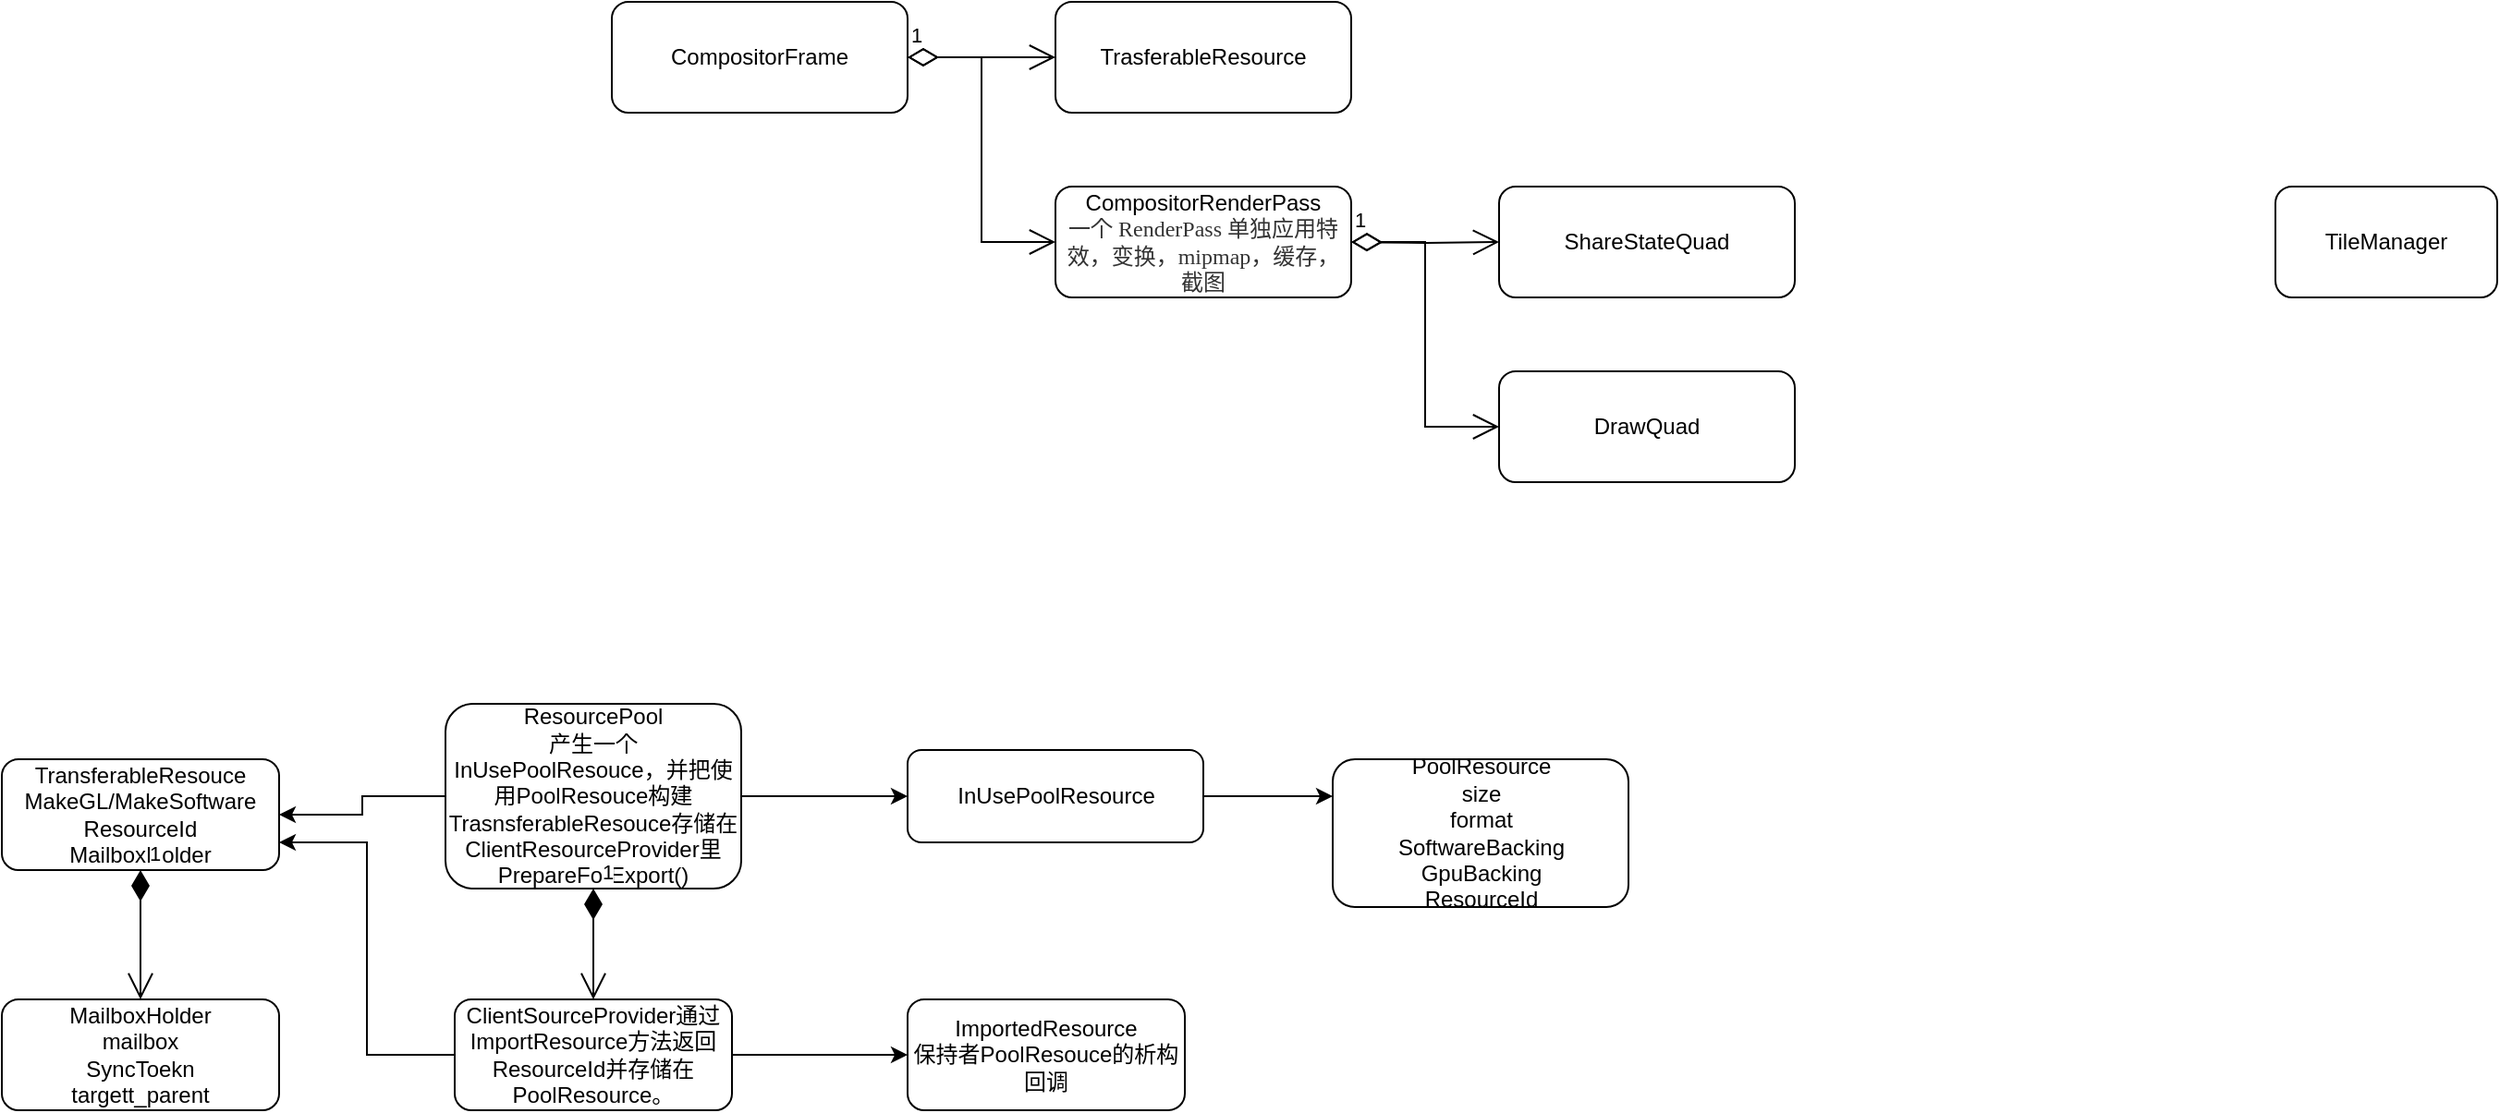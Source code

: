<mxfile version="16.1.2" type="device"><diagram id="JXxfZesouqveijNTOotz" name="第 1 页"><mxGraphModel dx="1102" dy="1025" grid="1" gridSize="10" guides="1" tooltips="1" connect="1" arrows="1" fold="1" page="1" pageScale="1" pageWidth="827" pageHeight="1169" math="0" shadow="0"><root><mxCell id="0"/><mxCell id="1" parent="0"/><mxCell id="rsMXamxBu14diw4I8Dik-1" value="TransferableResouce&lt;br&gt;MakeGL/MakeSoftware&lt;br&gt;ResourceId&lt;br&gt;MailboxHolder" style="rounded=1;whiteSpace=wrap;html=1;" parent="1" vertex="1"><mxGeometry x="30" y="670" width="150" height="60" as="geometry"/></mxCell><mxCell id="rsMXamxBu14diw4I8Dik-2" value="MailboxHolder&lt;br&gt;mailbox&lt;br&gt;SyncToekn&lt;br&gt;targett_parent" style="rounded=1;whiteSpace=wrap;html=1;" parent="1" vertex="1"><mxGeometry x="30" y="800" width="150" height="60" as="geometry"/></mxCell><mxCell id="rsMXamxBu14diw4I8Dik-3" value="1" style="endArrow=open;html=1;endSize=12;startArrow=diamondThin;startSize=14;startFill=1;edgeStyle=orthogonalEdgeStyle;align=left;verticalAlign=bottom;rounded=0;exitX=0.5;exitY=1;exitDx=0;exitDy=0;" parent="1" source="rsMXamxBu14diw4I8Dik-1" edge="1"><mxGeometry x="-1" y="3" relative="1" as="geometry"><mxPoint x="-20" y="930" as="sourcePoint"/><mxPoint x="105" y="800" as="targetPoint"/></mxGeometry></mxCell><mxCell id="rsMXamxBu14diw4I8Dik-8" style="edgeStyle=orthogonalEdgeStyle;rounded=0;orthogonalLoop=1;jettySize=auto;html=1;exitX=1;exitY=0.5;exitDx=0;exitDy=0;entryX=0;entryY=0.5;entryDx=0;entryDy=0;" parent="1" source="rsMXamxBu14diw4I8Dik-4" target="rsMXamxBu14diw4I8Dik-5" edge="1"><mxGeometry relative="1" as="geometry"/></mxCell><mxCell id="rsMXamxBu14diw4I8Dik-13" style="edgeStyle=orthogonalEdgeStyle;rounded=0;orthogonalLoop=1;jettySize=auto;html=1;exitX=0;exitY=0.5;exitDx=0;exitDy=0;entryX=1;entryY=0.5;entryDx=0;entryDy=0;" parent="1" source="rsMXamxBu14diw4I8Dik-4" target="rsMXamxBu14diw4I8Dik-1" edge="1"><mxGeometry relative="1" as="geometry"/></mxCell><mxCell id="rsMXamxBu14diw4I8Dik-4" value="ResourcePool&lt;br&gt;产生一个InUsePoolResouce，并把使用PoolResouce构建TrasnsferableResouce存储在ClientResourceProvider里&lt;br&gt;PrepareForExport()" style="html=1;whiteSpace=wrap;rounded=1;" parent="1" vertex="1"><mxGeometry x="270" y="640" width="160" height="100" as="geometry"/></mxCell><mxCell id="rsMXamxBu14diw4I8Dik-9" style="edgeStyle=orthogonalEdgeStyle;rounded=0;orthogonalLoop=1;jettySize=auto;html=1;exitX=1;exitY=0.5;exitDx=0;exitDy=0;entryX=0;entryY=0.25;entryDx=0;entryDy=0;" parent="1" source="rsMXamxBu14diw4I8Dik-5" target="rsMXamxBu14diw4I8Dik-7" edge="1"><mxGeometry relative="1" as="geometry"/></mxCell><mxCell id="rsMXamxBu14diw4I8Dik-5" value="InUsePoolResource&lt;br&gt;" style="html=1;rounded=1;" parent="1" vertex="1"><mxGeometry x="520" y="665" width="160" height="50" as="geometry"/></mxCell><mxCell id="rsMXamxBu14diw4I8Dik-7" value="PoolResource&lt;br&gt;size&lt;br&gt;format&lt;br&gt;SoftwareBacking&lt;br&gt;GpuBacking&lt;br&gt;ResourceId" style="html=1;rounded=1;" parent="1" vertex="1"><mxGeometry x="750" y="670" width="160" height="80" as="geometry"/></mxCell><mxCell id="rsMXamxBu14diw4I8Dik-14" style="edgeStyle=orthogonalEdgeStyle;rounded=0;orthogonalLoop=1;jettySize=auto;html=1;exitX=0;exitY=0.5;exitDx=0;exitDy=0;entryX=1;entryY=0.75;entryDx=0;entryDy=0;" parent="1" source="rsMXamxBu14diw4I8Dik-10" target="rsMXamxBu14diw4I8Dik-1" edge="1"><mxGeometry relative="1" as="geometry"/></mxCell><mxCell id="rsMXamxBu14diw4I8Dik-15" style="edgeStyle=orthogonalEdgeStyle;rounded=0;orthogonalLoop=1;jettySize=auto;html=1;exitX=1;exitY=0.5;exitDx=0;exitDy=0;" parent="1" source="rsMXamxBu14diw4I8Dik-10" target="rsMXamxBu14diw4I8Dik-11" edge="1"><mxGeometry relative="1" as="geometry"/></mxCell><mxCell id="rsMXamxBu14diw4I8Dik-10" value="ClientSourceProvider通过ImportResource方法返回ResourceId并存储在PoolResource。" style="rounded=1;whiteSpace=wrap;html=1;" parent="1" vertex="1"><mxGeometry x="275" y="800" width="150" height="60" as="geometry"/></mxCell><mxCell id="rsMXamxBu14diw4I8Dik-11" value="ImportedResource&lt;br&gt;保持者PoolResouce的析构回调" style="rounded=1;whiteSpace=wrap;html=1;" parent="1" vertex="1"><mxGeometry x="520" y="800" width="150" height="60" as="geometry"/></mxCell><mxCell id="rsMXamxBu14diw4I8Dik-12" value="1" style="endArrow=open;html=1;endSize=12;startArrow=diamondThin;startSize=14;startFill=1;edgeStyle=orthogonalEdgeStyle;align=left;verticalAlign=bottom;rounded=0;exitX=0.5;exitY=1;exitDx=0;exitDy=0;" parent="1" source="rsMXamxBu14diw4I8Dik-4" target="rsMXamxBu14diw4I8Dik-10" edge="1"><mxGeometry x="-1" y="3" relative="1" as="geometry"><mxPoint x="115" y="740" as="sourcePoint"/><mxPoint x="115" y="810" as="targetPoint"/></mxGeometry></mxCell><mxCell id="WTw4xftu0o4z9yA8n37F-1" value="CompositorFrame" style="rounded=1;whiteSpace=wrap;html=1;" parent="1" vertex="1"><mxGeometry x="360" y="260" width="160" height="60" as="geometry"/></mxCell><mxCell id="WTw4xftu0o4z9yA8n37F-2" value="TrasferableResource" style="rounded=1;whiteSpace=wrap;html=1;" parent="1" vertex="1"><mxGeometry x="600" y="260" width="160" height="60" as="geometry"/></mxCell><mxCell id="WTw4xftu0o4z9yA8n37F-3" value="CompositorRenderPass&lt;br style=&quot;font-size: 12px;&quot;&gt;&lt;span style=&quot;color: rgba(0, 0, 0, 0.8); font-family: bitter, &amp;quot;palatino linotype&amp;quot;, &amp;quot;book antiqua&amp;quot;, palatino, serif; font-size: 12px; background-color: rgb(255, 255, 255);&quot;&gt;一个 RenderPass 单独应用特效，变换，mipmap，缓存，截图&lt;/span&gt;" style="rounded=1;whiteSpace=wrap;html=1;fontSize=12;" parent="1" vertex="1"><mxGeometry x="600" y="360" width="160" height="60" as="geometry"/></mxCell><mxCell id="WTw4xftu0o4z9yA8n37F-4" value="1" style="endArrow=open;html=1;endSize=12;startArrow=diamondThin;startSize=14;startFill=0;edgeStyle=orthogonalEdgeStyle;align=left;verticalAlign=bottom;rounded=0;exitX=1;exitY=0.5;exitDx=0;exitDy=0;entryX=0;entryY=0.5;entryDx=0;entryDy=0;" parent="1" source="WTw4xftu0o4z9yA8n37F-1" target="WTw4xftu0o4z9yA8n37F-2" edge="1"><mxGeometry x="-1" y="3" relative="1" as="geometry"><mxPoint x="480" y="520" as="sourcePoint"/><mxPoint x="640" y="520" as="targetPoint"/></mxGeometry></mxCell><mxCell id="WTw4xftu0o4z9yA8n37F-5" value="1" style="endArrow=open;html=1;endSize=12;startArrow=diamondThin;startSize=14;startFill=0;edgeStyle=orthogonalEdgeStyle;align=left;verticalAlign=bottom;rounded=0;entryX=0;entryY=0.5;entryDx=0;entryDy=0;" parent="1" target="WTw4xftu0o4z9yA8n37F-3" edge="1"><mxGeometry x="-1" y="3" relative="1" as="geometry"><mxPoint x="520" y="290" as="sourcePoint"/><mxPoint x="610" y="300" as="targetPoint"/><Array as="points"><mxPoint x="560" y="290"/><mxPoint x="560" y="390"/></Array></mxGeometry></mxCell><mxCell id="WTw4xftu0o4z9yA8n37F-6" value="ShareStateQuad" style="rounded=1;whiteSpace=wrap;html=1;" parent="1" vertex="1"><mxGeometry x="840" y="360" width="160" height="60" as="geometry"/></mxCell><mxCell id="WTw4xftu0o4z9yA8n37F-7" value="DrawQuad" style="rounded=1;whiteSpace=wrap;html=1;" parent="1" vertex="1"><mxGeometry x="840" y="460" width="160" height="60" as="geometry"/></mxCell><mxCell id="WTw4xftu0o4z9yA8n37F-9" value="1" style="endArrow=open;html=1;endSize=12;startArrow=diamondThin;startSize=14;startFill=0;edgeStyle=orthogonalEdgeStyle;align=left;verticalAlign=bottom;rounded=0;entryX=0;entryY=0.5;entryDx=0;entryDy=0;" parent="1" target="WTw4xftu0o4z9yA8n37F-6" edge="1"><mxGeometry x="-1" y="3" relative="1" as="geometry"><mxPoint x="760" y="390" as="sourcePoint"/><mxPoint x="640" y="520" as="targetPoint"/></mxGeometry></mxCell><mxCell id="WTw4xftu0o4z9yA8n37F-10" value="1" style="endArrow=open;html=1;endSize=12;startArrow=diamondThin;startSize=14;startFill=0;edgeStyle=orthogonalEdgeStyle;align=left;verticalAlign=bottom;rounded=0;entryX=0;entryY=0.5;entryDx=0;entryDy=0;exitX=1;exitY=0.5;exitDx=0;exitDy=0;" parent="1" source="WTw4xftu0o4z9yA8n37F-3" target="WTw4xftu0o4z9yA8n37F-7" edge="1"><mxGeometry x="-1" y="3" relative="1" as="geometry"><mxPoint x="770" y="400" as="sourcePoint"/><mxPoint x="850" y="400" as="targetPoint"/></mxGeometry></mxCell><mxCell id="b5h6NhDB6PLwpPM5pO5i-1" value="TileManager" style="rounded=1;whiteSpace=wrap;html=1;" parent="1" vertex="1"><mxGeometry x="1260" y="360" width="120" height="60" as="geometry"/></mxCell></root></mxGraphModel></diagram></mxfile>
